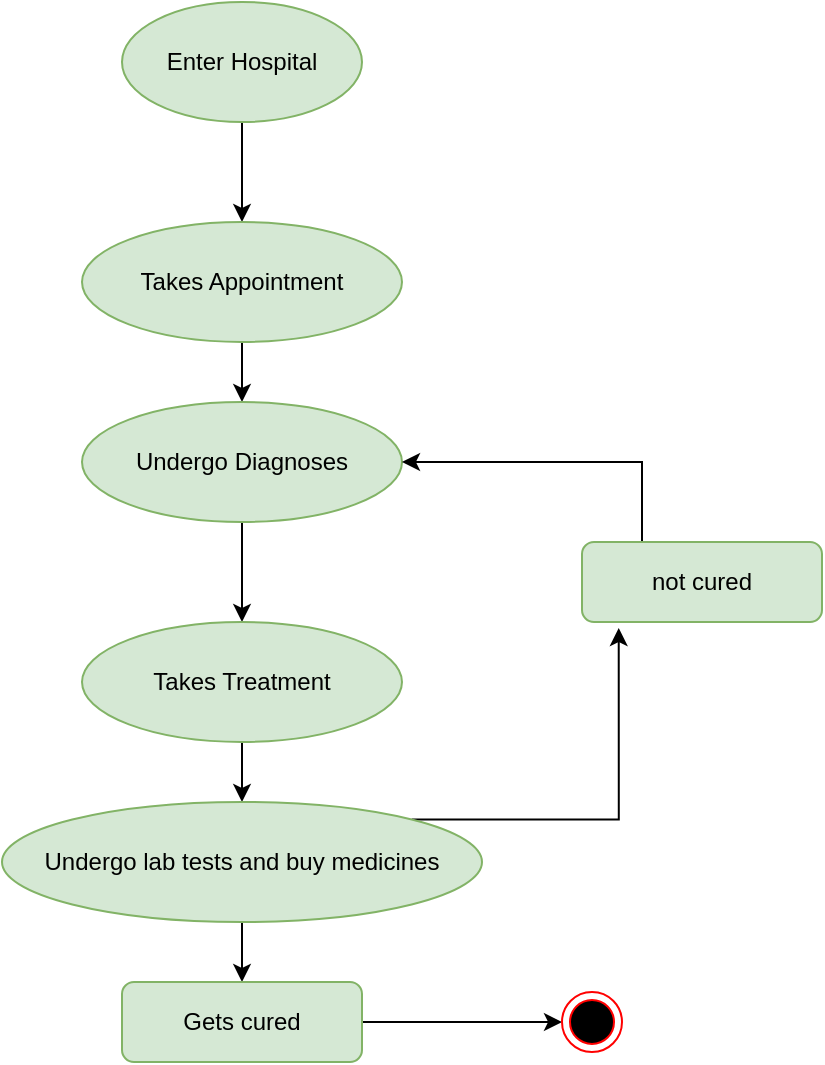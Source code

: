 <mxfile version="20.8.15" type="github">
  <diagram name="Page-1" id="gjRtCjLG57v5kRK7pX_5">
    <mxGraphModel dx="1050" dy="581" grid="1" gridSize="10" guides="1" tooltips="1" connect="1" arrows="1" fold="1" page="1" pageScale="1" pageWidth="850" pageHeight="1100" math="0" shadow="0">
      <root>
        <mxCell id="0" />
        <mxCell id="1" parent="0" />
        <mxCell id="L9wrOSnK4W0b_78jbhyV-1" style="edgeStyle=orthogonalEdgeStyle;rounded=0;orthogonalLoop=1;jettySize=auto;html=1;exitX=0.5;exitY=1;exitDx=0;exitDy=0;entryX=0.5;entryY=0;entryDx=0;entryDy=0;" edge="1" parent="1" source="L9wrOSnK4W0b_78jbhyV-2" target="L9wrOSnK4W0b_78jbhyV-4">
          <mxGeometry relative="1" as="geometry" />
        </mxCell>
        <mxCell id="L9wrOSnK4W0b_78jbhyV-2" value="Enter Hospital" style="ellipse;whiteSpace=wrap;html=1;fillColor=#d5e8d4;strokeColor=#82b366;" vertex="1" parent="1">
          <mxGeometry x="220" y="40" width="120" height="60" as="geometry" />
        </mxCell>
        <mxCell id="L9wrOSnK4W0b_78jbhyV-3" style="edgeStyle=orthogonalEdgeStyle;rounded=0;orthogonalLoop=1;jettySize=auto;html=1;exitX=0.5;exitY=1;exitDx=0;exitDy=0;entryX=0.5;entryY=0;entryDx=0;entryDy=0;" edge="1" parent="1" source="L9wrOSnK4W0b_78jbhyV-4" target="L9wrOSnK4W0b_78jbhyV-6">
          <mxGeometry relative="1" as="geometry" />
        </mxCell>
        <mxCell id="L9wrOSnK4W0b_78jbhyV-4" value="Takes Appointment" style="ellipse;whiteSpace=wrap;html=1;fillColor=#d5e8d4;strokeColor=#82b366;" vertex="1" parent="1">
          <mxGeometry x="200" y="150" width="160" height="60" as="geometry" />
        </mxCell>
        <mxCell id="L9wrOSnK4W0b_78jbhyV-5" value="" style="edgeStyle=orthogonalEdgeStyle;rounded=0;orthogonalLoop=1;jettySize=auto;html=1;" edge="1" parent="1" source="L9wrOSnK4W0b_78jbhyV-6" target="L9wrOSnK4W0b_78jbhyV-8">
          <mxGeometry relative="1" as="geometry" />
        </mxCell>
        <mxCell id="L9wrOSnK4W0b_78jbhyV-6" value="Undergo Diagnoses" style="ellipse;whiteSpace=wrap;html=1;fillColor=#d5e8d4;strokeColor=#82b366;" vertex="1" parent="1">
          <mxGeometry x="200" y="240" width="160" height="60" as="geometry" />
        </mxCell>
        <mxCell id="L9wrOSnK4W0b_78jbhyV-7" style="edgeStyle=orthogonalEdgeStyle;rounded=0;orthogonalLoop=1;jettySize=auto;html=1;exitX=0.5;exitY=1;exitDx=0;exitDy=0;entryX=0.5;entryY=0;entryDx=0;entryDy=0;" edge="1" parent="1" source="L9wrOSnK4W0b_78jbhyV-8" target="L9wrOSnK4W0b_78jbhyV-11">
          <mxGeometry relative="1" as="geometry" />
        </mxCell>
        <mxCell id="L9wrOSnK4W0b_78jbhyV-8" value="Takes Treatment" style="ellipse;whiteSpace=wrap;html=1;fillColor=#d5e8d4;strokeColor=#82b366;" vertex="1" parent="1">
          <mxGeometry x="200" y="350" width="160" height="60" as="geometry" />
        </mxCell>
        <mxCell id="L9wrOSnK4W0b_78jbhyV-9" style="edgeStyle=orthogonalEdgeStyle;rounded=0;orthogonalLoop=1;jettySize=auto;html=1;exitX=1;exitY=0;exitDx=0;exitDy=0;entryX=0.153;entryY=1.075;entryDx=0;entryDy=0;entryPerimeter=0;" edge="1" parent="1" source="L9wrOSnK4W0b_78jbhyV-11" target="L9wrOSnK4W0b_78jbhyV-15">
          <mxGeometry relative="1" as="geometry" />
        </mxCell>
        <mxCell id="L9wrOSnK4W0b_78jbhyV-10" style="edgeStyle=orthogonalEdgeStyle;rounded=0;orthogonalLoop=1;jettySize=auto;html=1;exitX=0.5;exitY=1;exitDx=0;exitDy=0;entryX=0.5;entryY=0;entryDx=0;entryDy=0;" edge="1" parent="1" source="L9wrOSnK4W0b_78jbhyV-11" target="L9wrOSnK4W0b_78jbhyV-13">
          <mxGeometry relative="1" as="geometry" />
        </mxCell>
        <mxCell id="L9wrOSnK4W0b_78jbhyV-11" value="Undergo lab tests and buy medicines" style="ellipse;whiteSpace=wrap;html=1;fillColor=#d5e8d4;strokeColor=#82b366;" vertex="1" parent="1">
          <mxGeometry x="160" y="440" width="240" height="60" as="geometry" />
        </mxCell>
        <mxCell id="L9wrOSnK4W0b_78jbhyV-12" style="edgeStyle=orthogonalEdgeStyle;rounded=0;orthogonalLoop=1;jettySize=auto;html=1;exitX=1;exitY=0.5;exitDx=0;exitDy=0;entryX=0;entryY=0.5;entryDx=0;entryDy=0;" edge="1" parent="1" source="L9wrOSnK4W0b_78jbhyV-13" target="L9wrOSnK4W0b_78jbhyV-16">
          <mxGeometry relative="1" as="geometry" />
        </mxCell>
        <mxCell id="L9wrOSnK4W0b_78jbhyV-13" value="Gets cured" style="rounded=1;whiteSpace=wrap;html=1;fillColor=#d5e8d4;strokeColor=#82b366;" vertex="1" parent="1">
          <mxGeometry x="220" y="530" width="120" height="40" as="geometry" />
        </mxCell>
        <mxCell id="L9wrOSnK4W0b_78jbhyV-14" style="edgeStyle=orthogonalEdgeStyle;rounded=0;orthogonalLoop=1;jettySize=auto;html=1;exitX=0.25;exitY=0;exitDx=0;exitDy=0;entryX=1;entryY=0.5;entryDx=0;entryDy=0;" edge="1" parent="1" source="L9wrOSnK4W0b_78jbhyV-15" target="L9wrOSnK4W0b_78jbhyV-6">
          <mxGeometry relative="1" as="geometry" />
        </mxCell>
        <mxCell id="L9wrOSnK4W0b_78jbhyV-15" value="not cured" style="rounded=1;whiteSpace=wrap;html=1;fillColor=#d5e8d4;strokeColor=#82b366;" vertex="1" parent="1">
          <mxGeometry x="450" y="310" width="120" height="40" as="geometry" />
        </mxCell>
        <mxCell id="L9wrOSnK4W0b_78jbhyV-16" value="" style="ellipse;html=1;shape=endState;fillColor=#000000;strokeColor=#ff0000;" vertex="1" parent="1">
          <mxGeometry x="440" y="535" width="30" height="30" as="geometry" />
        </mxCell>
      </root>
    </mxGraphModel>
  </diagram>
</mxfile>
